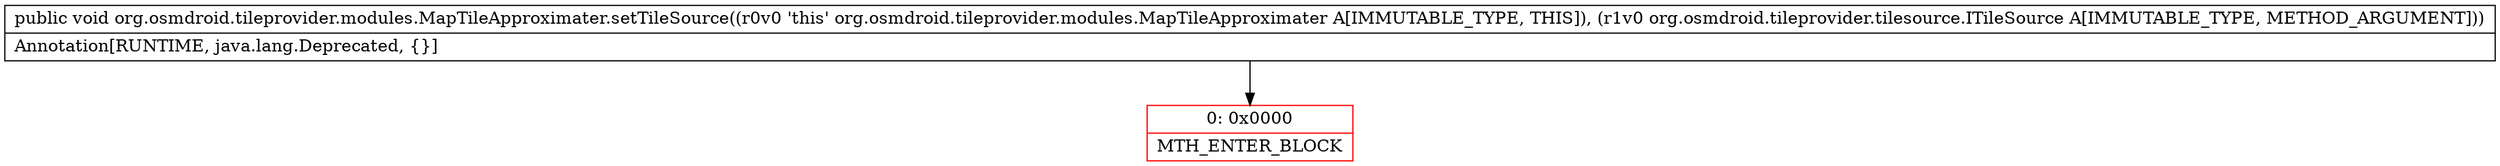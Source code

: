 digraph "CFG fororg.osmdroid.tileprovider.modules.MapTileApproximater.setTileSource(Lorg\/osmdroid\/tileprovider\/tilesource\/ITileSource;)V" {
subgraph cluster_Region_1268437791 {
label = "R(0)";
node [shape=record,color=blue];
}
Node_0 [shape=record,color=red,label="{0\:\ 0x0000|MTH_ENTER_BLOCK\l}"];
MethodNode[shape=record,label="{public void org.osmdroid.tileprovider.modules.MapTileApproximater.setTileSource((r0v0 'this' org.osmdroid.tileprovider.modules.MapTileApproximater A[IMMUTABLE_TYPE, THIS]), (r1v0 org.osmdroid.tileprovider.tilesource.ITileSource A[IMMUTABLE_TYPE, METHOD_ARGUMENT]))  | Annotation[RUNTIME, java.lang.Deprecated, \{\}]\l}"];
MethodNode -> Node_0;
}

